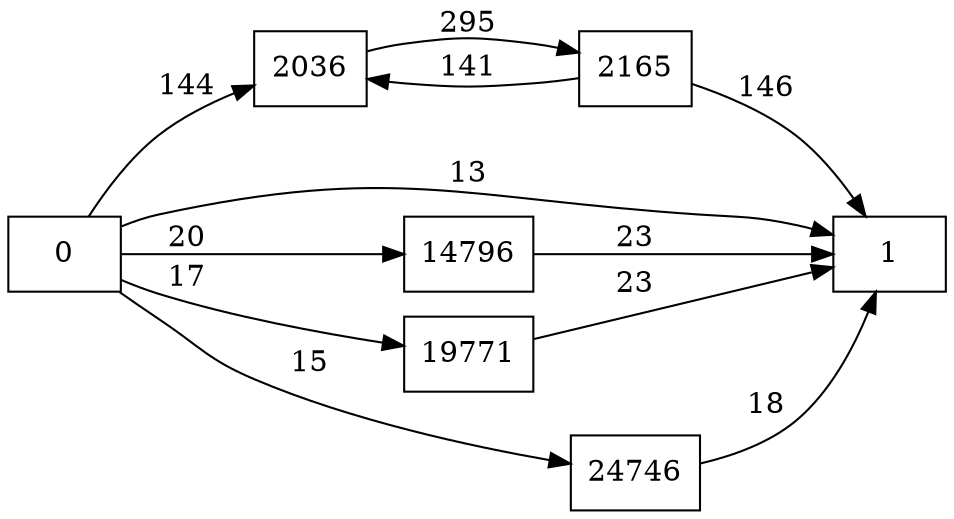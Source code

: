 digraph {
	graph [rankdir=LR]
	node [shape=rectangle]
	2036 -> 2165 [label=295]
	2165 -> 2036 [label=141]
	2165 -> 1 [label=146]
	14796 -> 1 [label=23]
	19771 -> 1 [label=23]
	24746 -> 1 [label=18]
	0 -> 2036 [label=144]
	0 -> 1 [label=13]
	0 -> 14796 [label=20]
	0 -> 19771 [label=17]
	0 -> 24746 [label=15]
}
